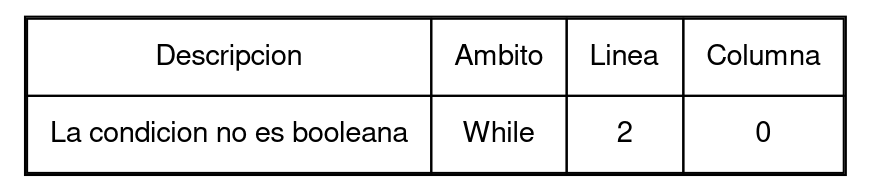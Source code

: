 
digraph G{
fontname="Helvetica,Arial,sans-serif";
node [fontname="Helvetica,Arial,sans-serif"];
a0 [shape=none label=<
<TABLE border="1" cellspacing="0" cellpadding="10">
<tr><td>Descripcion</td><td>Ambito</td><td>Linea</td><td>Columna</td></tr>
<tr><td>La condicion no es booleana</td><td>While</td><td>2</td><td>0</td></tr></TABLE>>];
}